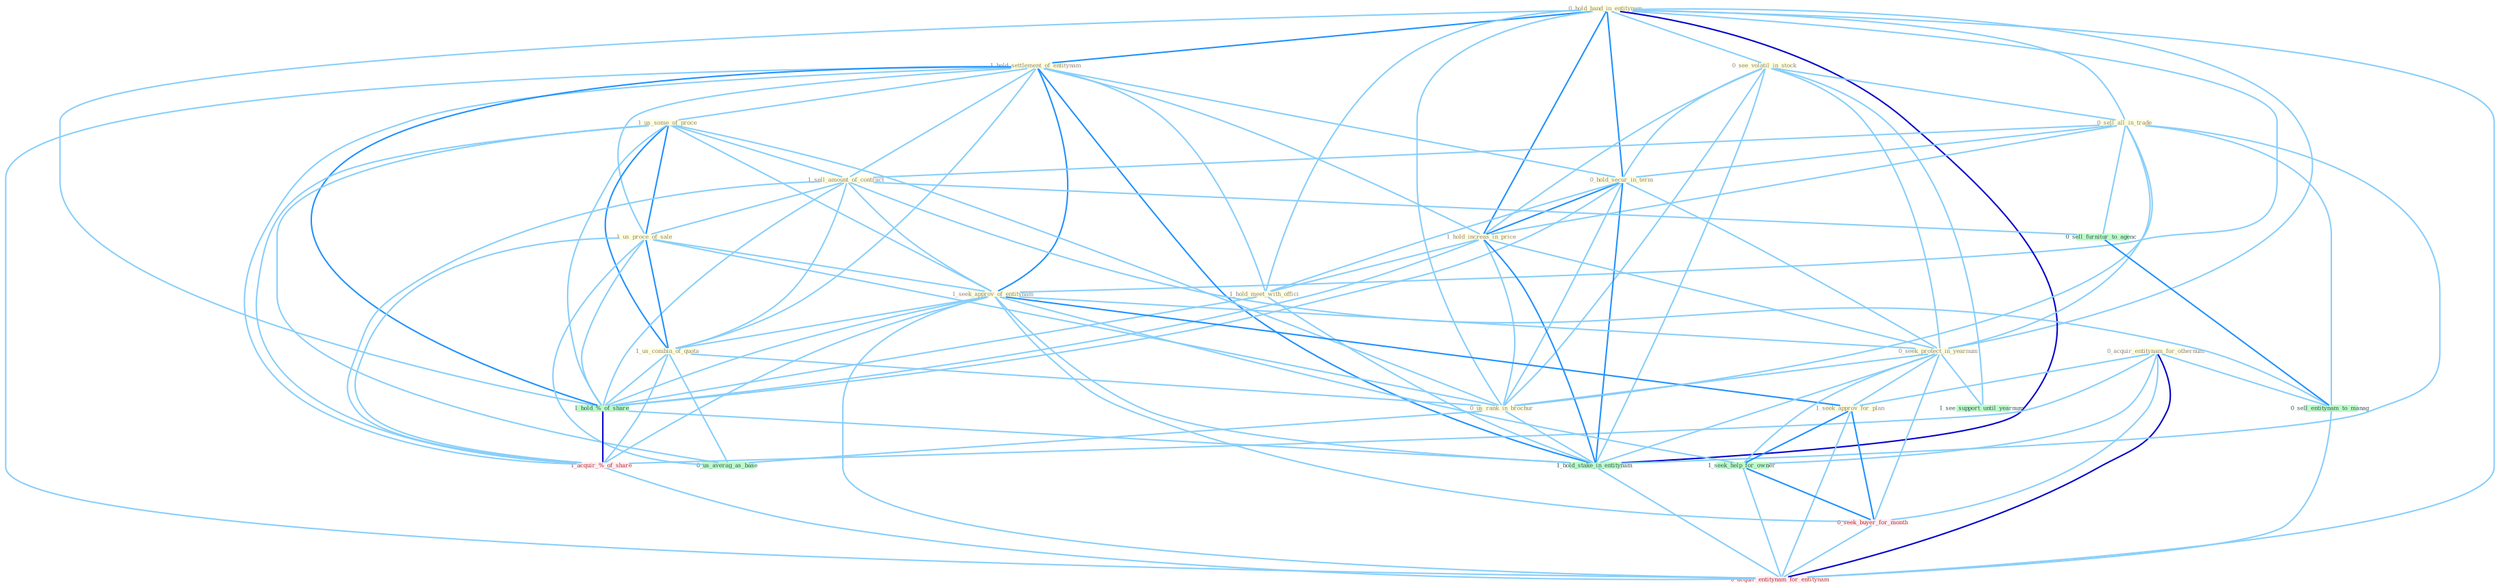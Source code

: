 Graph G{ 
    node
    [shape=polygon,style=filled,width=.5,height=.06,color="#BDFCC9",fixedsize=true,fontsize=4,
    fontcolor="#2f4f4f"];
    {node
    [color="#ffffe0", fontcolor="#8b7d6b"] "0_hold_hand_in_entitynam " "1_hold_settlement_of_entitynam " "0_acquir_entitynam_for_othernum " "1_us_some_of_proce " "0_see_volatil_in_stock " "0_sell_all_in_trade " "0_hold_secur_in_term " "1_sell_amount_of_contract " "1_hold_increas_in_price " "1_us_proce_of_sale " "1_hold_meet_with_offici " "1_seek_approv_of_entitynam " "0_seek_protect_in_yearnum " "1_us_combin_of_quota " "1_seek_approv_for_plan " "0_us_rank_in_brochur "}
{node [color="#fff0f5", fontcolor="#b22222"] "0_seek_buyer_for_month " "1_acquir_%_of_share " "0_acquir_entitynam_for_entitynam "}
edge [color="#B0E2FF"];

	"0_hold_hand_in_entitynam " -- "1_hold_settlement_of_entitynam " [w="2", color="#1e90ff" , len=0.8];
	"0_hold_hand_in_entitynam " -- "0_see_volatil_in_stock " [w="1", color="#87cefa" ];
	"0_hold_hand_in_entitynam " -- "0_sell_all_in_trade " [w="1", color="#87cefa" ];
	"0_hold_hand_in_entitynam " -- "0_hold_secur_in_term " [w="2", color="#1e90ff" , len=0.8];
	"0_hold_hand_in_entitynam " -- "1_hold_increas_in_price " [w="2", color="#1e90ff" , len=0.8];
	"0_hold_hand_in_entitynam " -- "1_hold_meet_with_offici " [w="1", color="#87cefa" ];
	"0_hold_hand_in_entitynam " -- "1_seek_approv_of_entitynam " [w="1", color="#87cefa" ];
	"0_hold_hand_in_entitynam " -- "0_seek_protect_in_yearnum " [w="1", color="#87cefa" ];
	"0_hold_hand_in_entitynam " -- "0_us_rank_in_brochur " [w="1", color="#87cefa" ];
	"0_hold_hand_in_entitynam " -- "1_hold_%_of_share " [w="1", color="#87cefa" ];
	"0_hold_hand_in_entitynam " -- "1_hold_stake_in_entitynam " [w="3", color="#0000cd" , len=0.6];
	"0_hold_hand_in_entitynam " -- "0_acquir_entitynam_for_entitynam " [w="1", color="#87cefa" ];
	"1_hold_settlement_of_entitynam " -- "1_us_some_of_proce " [w="1", color="#87cefa" ];
	"1_hold_settlement_of_entitynam " -- "0_hold_secur_in_term " [w="1", color="#87cefa" ];
	"1_hold_settlement_of_entitynam " -- "1_sell_amount_of_contract " [w="1", color="#87cefa" ];
	"1_hold_settlement_of_entitynam " -- "1_hold_increas_in_price " [w="1", color="#87cefa" ];
	"1_hold_settlement_of_entitynam " -- "1_us_proce_of_sale " [w="1", color="#87cefa" ];
	"1_hold_settlement_of_entitynam " -- "1_hold_meet_with_offici " [w="1", color="#87cefa" ];
	"1_hold_settlement_of_entitynam " -- "1_seek_approv_of_entitynam " [w="2", color="#1e90ff" , len=0.8];
	"1_hold_settlement_of_entitynam " -- "1_us_combin_of_quota " [w="1", color="#87cefa" ];
	"1_hold_settlement_of_entitynam " -- "1_hold_%_of_share " [w="2", color="#1e90ff" , len=0.8];
	"1_hold_settlement_of_entitynam " -- "1_hold_stake_in_entitynam " [w="2", color="#1e90ff" , len=0.8];
	"1_hold_settlement_of_entitynam " -- "1_acquir_%_of_share " [w="1", color="#87cefa" ];
	"1_hold_settlement_of_entitynam " -- "0_acquir_entitynam_for_entitynam " [w="1", color="#87cefa" ];
	"0_acquir_entitynam_for_othernum " -- "1_seek_approv_for_plan " [w="1", color="#87cefa" ];
	"0_acquir_entitynam_for_othernum " -- "1_seek_help_for_owner " [w="1", color="#87cefa" ];
	"0_acquir_entitynam_for_othernum " -- "0_seek_buyer_for_month " [w="1", color="#87cefa" ];
	"0_acquir_entitynam_for_othernum " -- "1_acquir_%_of_share " [w="1", color="#87cefa" ];
	"0_acquir_entitynam_for_othernum " -- "0_sell_entitynam_to_manag " [w="1", color="#87cefa" ];
	"0_acquir_entitynam_for_othernum " -- "0_acquir_entitynam_for_entitynam " [w="3", color="#0000cd" , len=0.6];
	"1_us_some_of_proce " -- "1_sell_amount_of_contract " [w="1", color="#87cefa" ];
	"1_us_some_of_proce " -- "1_us_proce_of_sale " [w="2", color="#1e90ff" , len=0.8];
	"1_us_some_of_proce " -- "1_seek_approv_of_entitynam " [w="1", color="#87cefa" ];
	"1_us_some_of_proce " -- "1_us_combin_of_quota " [w="2", color="#1e90ff" , len=0.8];
	"1_us_some_of_proce " -- "0_us_rank_in_brochur " [w="1", color="#87cefa" ];
	"1_us_some_of_proce " -- "1_hold_%_of_share " [w="1", color="#87cefa" ];
	"1_us_some_of_proce " -- "1_acquir_%_of_share " [w="1", color="#87cefa" ];
	"1_us_some_of_proce " -- "0_us_averag_as_base " [w="1", color="#87cefa" ];
	"0_see_volatil_in_stock " -- "0_sell_all_in_trade " [w="1", color="#87cefa" ];
	"0_see_volatil_in_stock " -- "0_hold_secur_in_term " [w="1", color="#87cefa" ];
	"0_see_volatil_in_stock " -- "1_hold_increas_in_price " [w="1", color="#87cefa" ];
	"0_see_volatil_in_stock " -- "0_seek_protect_in_yearnum " [w="1", color="#87cefa" ];
	"0_see_volatil_in_stock " -- "0_us_rank_in_brochur " [w="1", color="#87cefa" ];
	"0_see_volatil_in_stock " -- "1_hold_stake_in_entitynam " [w="1", color="#87cefa" ];
	"0_see_volatil_in_stock " -- "1_see_support_until_yearnum " [w="1", color="#87cefa" ];
	"0_sell_all_in_trade " -- "0_hold_secur_in_term " [w="1", color="#87cefa" ];
	"0_sell_all_in_trade " -- "1_sell_amount_of_contract " [w="1", color="#87cefa" ];
	"0_sell_all_in_trade " -- "1_hold_increas_in_price " [w="1", color="#87cefa" ];
	"0_sell_all_in_trade " -- "0_seek_protect_in_yearnum " [w="1", color="#87cefa" ];
	"0_sell_all_in_trade " -- "0_us_rank_in_brochur " [w="1", color="#87cefa" ];
	"0_sell_all_in_trade " -- "1_hold_stake_in_entitynam " [w="1", color="#87cefa" ];
	"0_sell_all_in_trade " -- "0_sell_furnitur_to_agenc " [w="1", color="#87cefa" ];
	"0_sell_all_in_trade " -- "0_sell_entitynam_to_manag " [w="1", color="#87cefa" ];
	"0_hold_secur_in_term " -- "1_hold_increas_in_price " [w="2", color="#1e90ff" , len=0.8];
	"0_hold_secur_in_term " -- "1_hold_meet_with_offici " [w="1", color="#87cefa" ];
	"0_hold_secur_in_term " -- "0_seek_protect_in_yearnum " [w="1", color="#87cefa" ];
	"0_hold_secur_in_term " -- "0_us_rank_in_brochur " [w="1", color="#87cefa" ];
	"0_hold_secur_in_term " -- "1_hold_%_of_share " [w="1", color="#87cefa" ];
	"0_hold_secur_in_term " -- "1_hold_stake_in_entitynam " [w="2", color="#1e90ff" , len=0.8];
	"1_sell_amount_of_contract " -- "1_us_proce_of_sale " [w="1", color="#87cefa" ];
	"1_sell_amount_of_contract " -- "1_seek_approv_of_entitynam " [w="1", color="#87cefa" ];
	"1_sell_amount_of_contract " -- "1_us_combin_of_quota " [w="1", color="#87cefa" ];
	"1_sell_amount_of_contract " -- "1_hold_%_of_share " [w="1", color="#87cefa" ];
	"1_sell_amount_of_contract " -- "1_acquir_%_of_share " [w="1", color="#87cefa" ];
	"1_sell_amount_of_contract " -- "0_sell_furnitur_to_agenc " [w="1", color="#87cefa" ];
	"1_sell_amount_of_contract " -- "0_sell_entitynam_to_manag " [w="1", color="#87cefa" ];
	"1_hold_increas_in_price " -- "1_hold_meet_with_offici " [w="1", color="#87cefa" ];
	"1_hold_increas_in_price " -- "0_seek_protect_in_yearnum " [w="1", color="#87cefa" ];
	"1_hold_increas_in_price " -- "0_us_rank_in_brochur " [w="1", color="#87cefa" ];
	"1_hold_increas_in_price " -- "1_hold_%_of_share " [w="1", color="#87cefa" ];
	"1_hold_increas_in_price " -- "1_hold_stake_in_entitynam " [w="2", color="#1e90ff" , len=0.8];
	"1_us_proce_of_sale " -- "1_seek_approv_of_entitynam " [w="1", color="#87cefa" ];
	"1_us_proce_of_sale " -- "1_us_combin_of_quota " [w="2", color="#1e90ff" , len=0.8];
	"1_us_proce_of_sale " -- "0_us_rank_in_brochur " [w="1", color="#87cefa" ];
	"1_us_proce_of_sale " -- "1_hold_%_of_share " [w="1", color="#87cefa" ];
	"1_us_proce_of_sale " -- "1_acquir_%_of_share " [w="1", color="#87cefa" ];
	"1_us_proce_of_sale " -- "0_us_averag_as_base " [w="1", color="#87cefa" ];
	"1_hold_meet_with_offici " -- "1_hold_%_of_share " [w="1", color="#87cefa" ];
	"1_hold_meet_with_offici " -- "1_hold_stake_in_entitynam " [w="1", color="#87cefa" ];
	"1_seek_approv_of_entitynam " -- "0_seek_protect_in_yearnum " [w="1", color="#87cefa" ];
	"1_seek_approv_of_entitynam " -- "1_us_combin_of_quota " [w="1", color="#87cefa" ];
	"1_seek_approv_of_entitynam " -- "1_seek_approv_for_plan " [w="2", color="#1e90ff" , len=0.8];
	"1_seek_approv_of_entitynam " -- "1_hold_%_of_share " [w="1", color="#87cefa" ];
	"1_seek_approv_of_entitynam " -- "1_hold_stake_in_entitynam " [w="1", color="#87cefa" ];
	"1_seek_approv_of_entitynam " -- "1_seek_help_for_owner " [w="1", color="#87cefa" ];
	"1_seek_approv_of_entitynam " -- "0_seek_buyer_for_month " [w="1", color="#87cefa" ];
	"1_seek_approv_of_entitynam " -- "1_acquir_%_of_share " [w="1", color="#87cefa" ];
	"1_seek_approv_of_entitynam " -- "0_acquir_entitynam_for_entitynam " [w="1", color="#87cefa" ];
	"0_seek_protect_in_yearnum " -- "1_seek_approv_for_plan " [w="1", color="#87cefa" ];
	"0_seek_protect_in_yearnum " -- "0_us_rank_in_brochur " [w="1", color="#87cefa" ];
	"0_seek_protect_in_yearnum " -- "1_hold_stake_in_entitynam " [w="1", color="#87cefa" ];
	"0_seek_protect_in_yearnum " -- "1_seek_help_for_owner " [w="1", color="#87cefa" ];
	"0_seek_protect_in_yearnum " -- "0_seek_buyer_for_month " [w="1", color="#87cefa" ];
	"0_seek_protect_in_yearnum " -- "1_see_support_until_yearnum " [w="1", color="#87cefa" ];
	"1_us_combin_of_quota " -- "0_us_rank_in_brochur " [w="1", color="#87cefa" ];
	"1_us_combin_of_quota " -- "1_hold_%_of_share " [w="1", color="#87cefa" ];
	"1_us_combin_of_quota " -- "1_acquir_%_of_share " [w="1", color="#87cefa" ];
	"1_us_combin_of_quota " -- "0_us_averag_as_base " [w="1", color="#87cefa" ];
	"1_seek_approv_for_plan " -- "1_seek_help_for_owner " [w="2", color="#1e90ff" , len=0.8];
	"1_seek_approv_for_plan " -- "0_seek_buyer_for_month " [w="2", color="#1e90ff" , len=0.8];
	"1_seek_approv_for_plan " -- "0_acquir_entitynam_for_entitynam " [w="1", color="#87cefa" ];
	"0_us_rank_in_brochur " -- "1_hold_stake_in_entitynam " [w="1", color="#87cefa" ];
	"0_us_rank_in_brochur " -- "0_us_averag_as_base " [w="1", color="#87cefa" ];
	"1_hold_%_of_share " -- "1_hold_stake_in_entitynam " [w="1", color="#87cefa" ];
	"1_hold_%_of_share " -- "1_acquir_%_of_share " [w="3", color="#0000cd" , len=0.6];
	"1_hold_stake_in_entitynam " -- "0_acquir_entitynam_for_entitynam " [w="1", color="#87cefa" ];
	"1_seek_help_for_owner " -- "0_seek_buyer_for_month " [w="2", color="#1e90ff" , len=0.8];
	"1_seek_help_for_owner " -- "0_acquir_entitynam_for_entitynam " [w="1", color="#87cefa" ];
	"0_seek_buyer_for_month " -- "0_acquir_entitynam_for_entitynam " [w="1", color="#87cefa" ];
	"1_acquir_%_of_share " -- "0_acquir_entitynam_for_entitynam " [w="1", color="#87cefa" ];
	"0_sell_furnitur_to_agenc " -- "0_sell_entitynam_to_manag " [w="2", color="#1e90ff" , len=0.8];
	"0_sell_entitynam_to_manag " -- "0_acquir_entitynam_for_entitynam " [w="1", color="#87cefa" ];
}